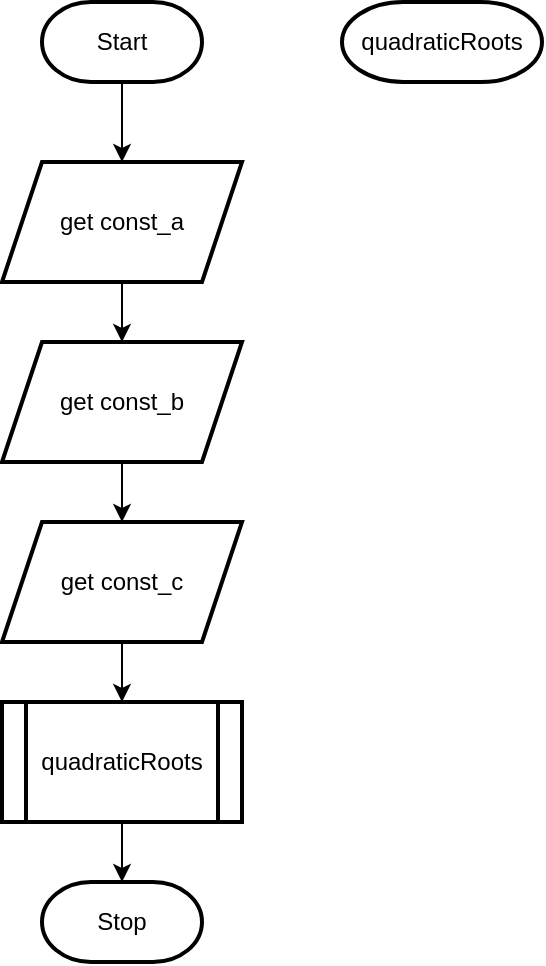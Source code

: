 <mxfile version="22.1.11" type="github">
  <diagram name="Page-1" id="h98hHJG69UWJ3FzKAG8Z">
    <mxGraphModel dx="1009" dy="542" grid="1" gridSize="10" guides="1" tooltips="1" connect="1" arrows="1" fold="1" page="1" pageScale="1" pageWidth="850" pageHeight="1100" math="0" shadow="0">
      <root>
        <mxCell id="0" />
        <mxCell id="1" parent="0" />
        <mxCell id="NrE9wgE44GSuKXMdwOpV-3" value="" style="edgeStyle=orthogonalEdgeStyle;rounded=0;orthogonalLoop=1;jettySize=auto;html=1;" edge="1" parent="1" source="NrE9wgE44GSuKXMdwOpV-1" target="NrE9wgE44GSuKXMdwOpV-2">
          <mxGeometry relative="1" as="geometry" />
        </mxCell>
        <mxCell id="NrE9wgE44GSuKXMdwOpV-1" value="Start" style="strokeWidth=2;html=1;shape=mxgraph.flowchart.terminator;whiteSpace=wrap;" vertex="1" parent="1">
          <mxGeometry x="70" y="70" width="80" height="40" as="geometry" />
        </mxCell>
        <mxCell id="NrE9wgE44GSuKXMdwOpV-5" value="" style="edgeStyle=orthogonalEdgeStyle;rounded=0;orthogonalLoop=1;jettySize=auto;html=1;" edge="1" parent="1" source="NrE9wgE44GSuKXMdwOpV-2" target="NrE9wgE44GSuKXMdwOpV-4">
          <mxGeometry relative="1" as="geometry" />
        </mxCell>
        <mxCell id="NrE9wgE44GSuKXMdwOpV-2" value="get const_a" style="shape=parallelogram;perimeter=parallelogramPerimeter;whiteSpace=wrap;html=1;fixedSize=1;strokeWidth=2;" vertex="1" parent="1">
          <mxGeometry x="50" y="150" width="120" height="60" as="geometry" />
        </mxCell>
        <mxCell id="NrE9wgE44GSuKXMdwOpV-7" value="" style="edgeStyle=orthogonalEdgeStyle;rounded=0;orthogonalLoop=1;jettySize=auto;html=1;" edge="1" parent="1" source="NrE9wgE44GSuKXMdwOpV-4" target="NrE9wgE44GSuKXMdwOpV-6">
          <mxGeometry relative="1" as="geometry" />
        </mxCell>
        <mxCell id="NrE9wgE44GSuKXMdwOpV-4" value="get const_b" style="shape=parallelogram;perimeter=parallelogramPerimeter;whiteSpace=wrap;html=1;fixedSize=1;strokeWidth=2;" vertex="1" parent="1">
          <mxGeometry x="50" y="240" width="120" height="60" as="geometry" />
        </mxCell>
        <mxCell id="NrE9wgE44GSuKXMdwOpV-9" value="" style="edgeStyle=orthogonalEdgeStyle;rounded=0;orthogonalLoop=1;jettySize=auto;html=1;" edge="1" parent="1" source="NrE9wgE44GSuKXMdwOpV-6" target="NrE9wgE44GSuKXMdwOpV-8">
          <mxGeometry relative="1" as="geometry" />
        </mxCell>
        <mxCell id="NrE9wgE44GSuKXMdwOpV-6" value="get const_c" style="shape=parallelogram;perimeter=parallelogramPerimeter;whiteSpace=wrap;html=1;fixedSize=1;strokeWidth=2;" vertex="1" parent="1">
          <mxGeometry x="50" y="330" width="120" height="60" as="geometry" />
        </mxCell>
        <mxCell id="NrE9wgE44GSuKXMdwOpV-11" value="" style="edgeStyle=orthogonalEdgeStyle;rounded=0;orthogonalLoop=1;jettySize=auto;html=1;" edge="1" parent="1" source="NrE9wgE44GSuKXMdwOpV-8" target="NrE9wgE44GSuKXMdwOpV-10">
          <mxGeometry relative="1" as="geometry" />
        </mxCell>
        <mxCell id="NrE9wgE44GSuKXMdwOpV-8" value="quadraticRoots" style="shape=process;whiteSpace=wrap;html=1;backgroundOutline=1;strokeWidth=2;" vertex="1" parent="1">
          <mxGeometry x="50" y="420" width="120" height="60" as="geometry" />
        </mxCell>
        <mxCell id="NrE9wgE44GSuKXMdwOpV-10" value="Stop" style="strokeWidth=2;html=1;shape=mxgraph.flowchart.terminator;whiteSpace=wrap;" vertex="1" parent="1">
          <mxGeometry x="70" y="510" width="80" height="40" as="geometry" />
        </mxCell>
        <mxCell id="NrE9wgE44GSuKXMdwOpV-12" value="quadraticRoots" style="strokeWidth=2;html=1;shape=mxgraph.flowchart.terminator;whiteSpace=wrap;" vertex="1" parent="1">
          <mxGeometry x="220" y="70" width="100" height="40" as="geometry" />
        </mxCell>
      </root>
    </mxGraphModel>
  </diagram>
</mxfile>
